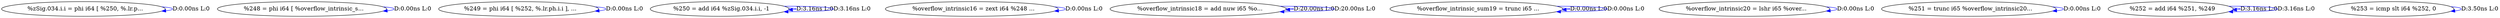 digraph {
Node0x3349c60[label="  %zSig.034.i.i = phi i64 [ %250, %.lr.p..."];
Node0x3349c60 -> Node0x3349c60[label="D:0.00ns L:0",color=blue];
Node0x3349d40[label="  %248 = phi i64 [ %overflow_intrinsic_s..."];
Node0x3349d40 -> Node0x3349d40[label="D:0.00ns L:0",color=blue];
Node0x3349e20[label="  %249 = phi i64 [ %252, %.lr.ph.i.i ], ..."];
Node0x3349e20 -> Node0x3349e20[label="D:0.00ns L:0",color=blue];
Node0x3349f00[label="  %250 = add i64 %zSig.034.i.i, -1"];
Node0x3349f00 -> Node0x3349f00[label="D:3.16ns L:0",color=blue];
Node0x3349f00 -> Node0x3349f00[label="D:3.16ns L:0",color=blue];
Node0x3349fe0[label="  %overflow_intrinsic16 = zext i64 %248 ..."];
Node0x3349fe0 -> Node0x3349fe0[label="D:0.00ns L:0",color=blue];
Node0x334a0c0[label="  %overflow_intrinsic18 = add nuw i65 %o..."];
Node0x334a0c0 -> Node0x334a0c0[label="D:20.00ns L:0",color=blue];
Node0x334a0c0 -> Node0x334a0c0[label="D:20.00ns L:0",color=blue];
Node0x334a1a0[label="  %overflow_intrinsic_sum19 = trunc i65 ..."];
Node0x334a1a0 -> Node0x334a1a0[label="D:0.00ns L:0",color=blue];
Node0x334a1a0 -> Node0x334a1a0[label="D:0.00ns L:0",color=blue];
Node0x334a280[label="  %overflow_intrinsic20 = lshr i65 %over..."];
Node0x334a280 -> Node0x334a280[label="D:0.00ns L:0",color=blue];
Node0x334a360[label="  %251 = trunc i65 %overflow_intrinsic20..."];
Node0x334a360 -> Node0x334a360[label="D:0.00ns L:0",color=blue];
Node0x334a440[label="  %252 = add i64 %251, %249"];
Node0x334a440 -> Node0x334a440[label="D:3.16ns L:0",color=blue];
Node0x334a440 -> Node0x334a440[label="D:3.16ns L:0",color=blue];
Node0x334a520[label="  %253 = icmp slt i64 %252, 0"];
Node0x334a520 -> Node0x334a520[label="D:3.50ns L:0",color=blue];
}
